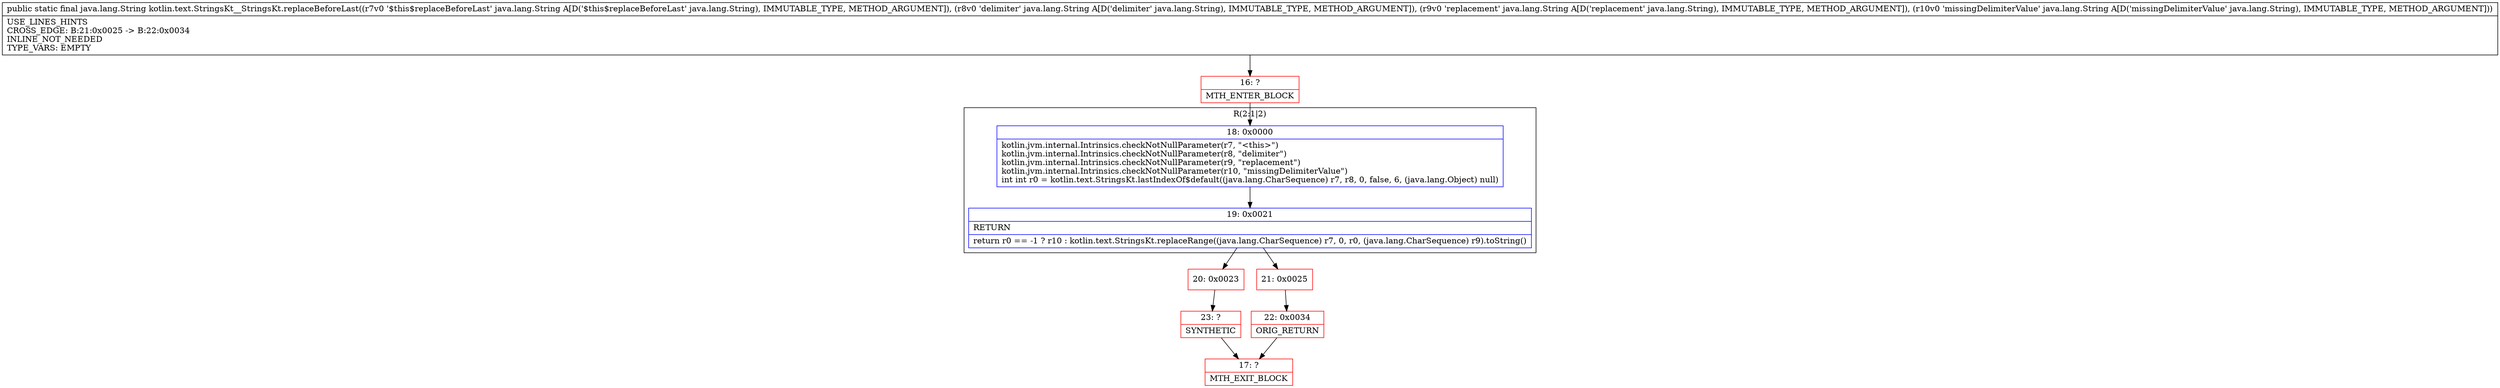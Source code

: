 digraph "CFG forkotlin.text.StringsKt__StringsKt.replaceBeforeLast(Ljava\/lang\/String;Ljava\/lang\/String;Ljava\/lang\/String;Ljava\/lang\/String;)Ljava\/lang\/String;" {
subgraph cluster_Region_1987231984 {
label = "R(2:1|2)";
node [shape=record,color=blue];
Node_18 [shape=record,label="{18\:\ 0x0000|kotlin.jvm.internal.Intrinsics.checkNotNullParameter(r7, \"\<this\>\")\lkotlin.jvm.internal.Intrinsics.checkNotNullParameter(r8, \"delimiter\")\lkotlin.jvm.internal.Intrinsics.checkNotNullParameter(r9, \"replacement\")\lkotlin.jvm.internal.Intrinsics.checkNotNullParameter(r10, \"missingDelimiterValue\")\lint int r0 = kotlin.text.StringsKt.lastIndexOf$default((java.lang.CharSequence) r7, r8, 0, false, 6, (java.lang.Object) null)\l}"];
Node_19 [shape=record,label="{19\:\ 0x0021|RETURN\l|return r0 == \-1 ? r10 : kotlin.text.StringsKt.replaceRange((java.lang.CharSequence) r7, 0, r0, (java.lang.CharSequence) r9).toString()\l}"];
}
Node_16 [shape=record,color=red,label="{16\:\ ?|MTH_ENTER_BLOCK\l}"];
Node_20 [shape=record,color=red,label="{20\:\ 0x0023}"];
Node_23 [shape=record,color=red,label="{23\:\ ?|SYNTHETIC\l}"];
Node_17 [shape=record,color=red,label="{17\:\ ?|MTH_EXIT_BLOCK\l}"];
Node_21 [shape=record,color=red,label="{21\:\ 0x0025}"];
Node_22 [shape=record,color=red,label="{22\:\ 0x0034|ORIG_RETURN\l}"];
MethodNode[shape=record,label="{public static final java.lang.String kotlin.text.StringsKt__StringsKt.replaceBeforeLast((r7v0 '$this$replaceBeforeLast' java.lang.String A[D('$this$replaceBeforeLast' java.lang.String), IMMUTABLE_TYPE, METHOD_ARGUMENT]), (r8v0 'delimiter' java.lang.String A[D('delimiter' java.lang.String), IMMUTABLE_TYPE, METHOD_ARGUMENT]), (r9v0 'replacement' java.lang.String A[D('replacement' java.lang.String), IMMUTABLE_TYPE, METHOD_ARGUMENT]), (r10v0 'missingDelimiterValue' java.lang.String A[D('missingDelimiterValue' java.lang.String), IMMUTABLE_TYPE, METHOD_ARGUMENT]))  | USE_LINES_HINTS\lCROSS_EDGE: B:21:0x0025 \-\> B:22:0x0034\lINLINE_NOT_NEEDED\lTYPE_VARS: EMPTY\l}"];
MethodNode -> Node_16;Node_18 -> Node_19;
Node_19 -> Node_20;
Node_19 -> Node_21;
Node_16 -> Node_18;
Node_20 -> Node_23;
Node_23 -> Node_17;
Node_21 -> Node_22;
Node_22 -> Node_17;
}

